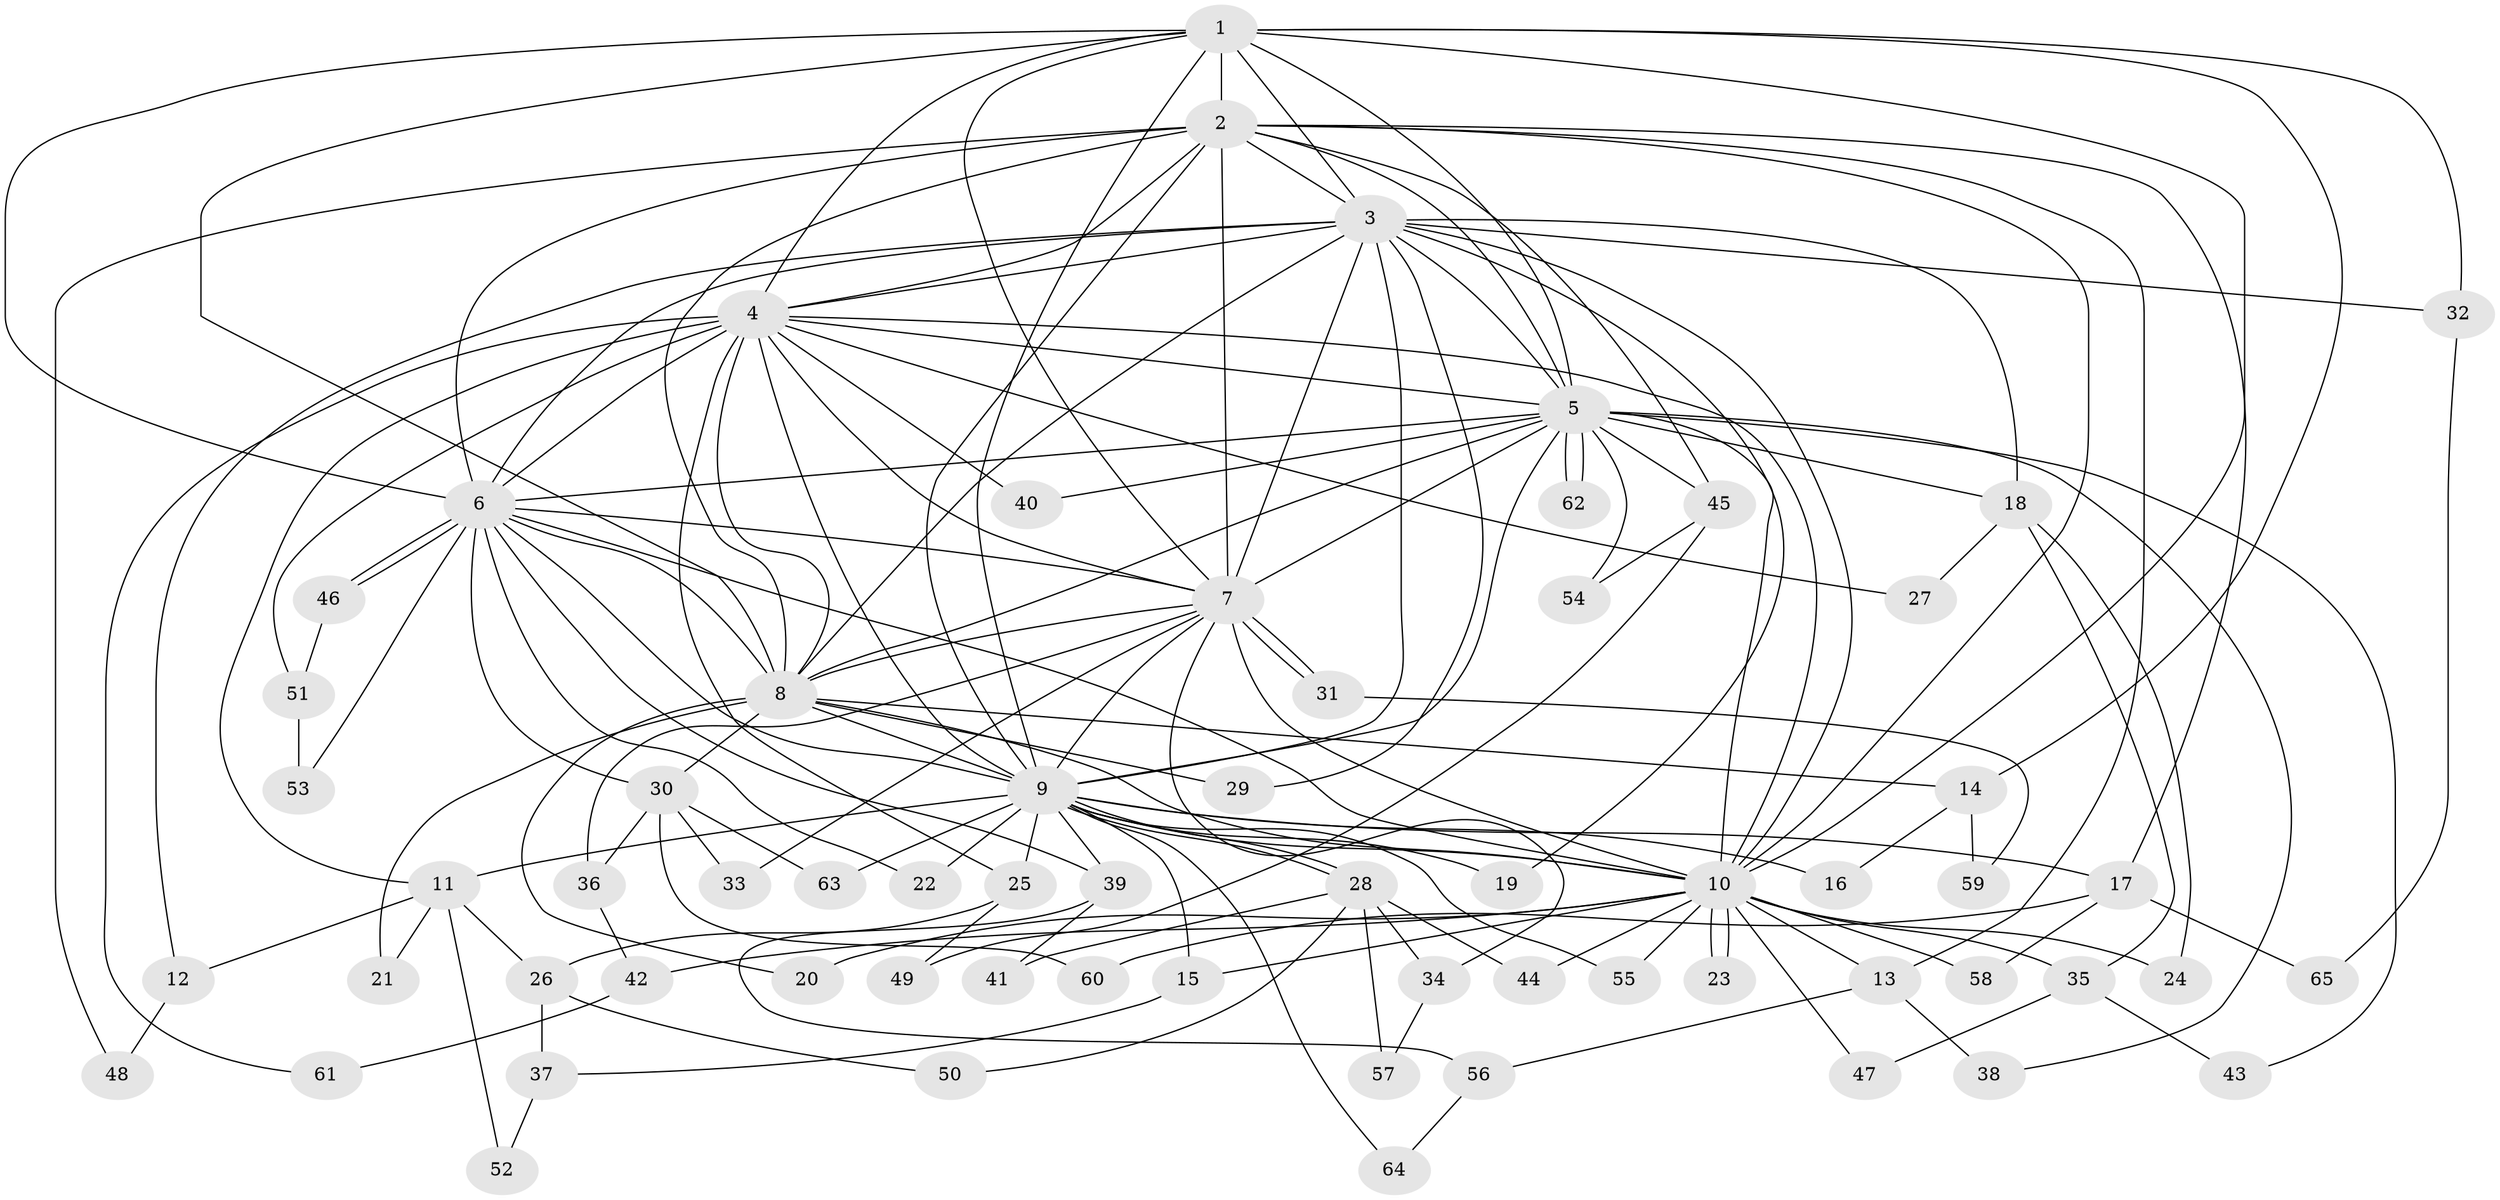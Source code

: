 // Generated by graph-tools (version 1.1) at 2025/49/03/09/25 03:49:44]
// undirected, 65 vertices, 155 edges
graph export_dot {
graph [start="1"]
  node [color=gray90,style=filled];
  1;
  2;
  3;
  4;
  5;
  6;
  7;
  8;
  9;
  10;
  11;
  12;
  13;
  14;
  15;
  16;
  17;
  18;
  19;
  20;
  21;
  22;
  23;
  24;
  25;
  26;
  27;
  28;
  29;
  30;
  31;
  32;
  33;
  34;
  35;
  36;
  37;
  38;
  39;
  40;
  41;
  42;
  43;
  44;
  45;
  46;
  47;
  48;
  49;
  50;
  51;
  52;
  53;
  54;
  55;
  56;
  57;
  58;
  59;
  60;
  61;
  62;
  63;
  64;
  65;
  1 -- 2;
  1 -- 3;
  1 -- 4;
  1 -- 5;
  1 -- 6;
  1 -- 7;
  1 -- 8;
  1 -- 9;
  1 -- 10;
  1 -- 14;
  1 -- 32;
  2 -- 3;
  2 -- 4;
  2 -- 5;
  2 -- 6;
  2 -- 7;
  2 -- 8;
  2 -- 9;
  2 -- 10;
  2 -- 13;
  2 -- 17;
  2 -- 45;
  2 -- 48;
  3 -- 4;
  3 -- 5;
  3 -- 6;
  3 -- 7;
  3 -- 8;
  3 -- 9;
  3 -- 10;
  3 -- 12;
  3 -- 18;
  3 -- 19;
  3 -- 29;
  3 -- 32;
  4 -- 5;
  4 -- 6;
  4 -- 7;
  4 -- 8;
  4 -- 9;
  4 -- 10;
  4 -- 11;
  4 -- 25;
  4 -- 27;
  4 -- 40;
  4 -- 51;
  4 -- 61;
  5 -- 6;
  5 -- 7;
  5 -- 8;
  5 -- 9;
  5 -- 10;
  5 -- 18;
  5 -- 38;
  5 -- 40;
  5 -- 43;
  5 -- 45;
  5 -- 54;
  5 -- 62;
  5 -- 62;
  6 -- 7;
  6 -- 8;
  6 -- 9;
  6 -- 10;
  6 -- 22;
  6 -- 30;
  6 -- 39;
  6 -- 46;
  6 -- 46;
  6 -- 53;
  7 -- 8;
  7 -- 9;
  7 -- 10;
  7 -- 31;
  7 -- 31;
  7 -- 33;
  7 -- 34;
  7 -- 36;
  8 -- 9;
  8 -- 10;
  8 -- 14;
  8 -- 20;
  8 -- 21;
  8 -- 29;
  8 -- 30;
  9 -- 10;
  9 -- 11;
  9 -- 15;
  9 -- 16;
  9 -- 17;
  9 -- 19;
  9 -- 22;
  9 -- 25;
  9 -- 28;
  9 -- 28;
  9 -- 39;
  9 -- 55;
  9 -- 63;
  9 -- 64;
  10 -- 13;
  10 -- 15;
  10 -- 20;
  10 -- 23;
  10 -- 23;
  10 -- 24;
  10 -- 35;
  10 -- 42;
  10 -- 44;
  10 -- 47;
  10 -- 55;
  10 -- 58;
  11 -- 12;
  11 -- 21;
  11 -- 26;
  11 -- 52;
  12 -- 48;
  13 -- 38;
  13 -- 56;
  14 -- 16;
  14 -- 59;
  15 -- 37;
  17 -- 58;
  17 -- 60;
  17 -- 65;
  18 -- 24;
  18 -- 27;
  18 -- 35;
  25 -- 26;
  25 -- 49;
  26 -- 37;
  26 -- 50;
  28 -- 34;
  28 -- 41;
  28 -- 44;
  28 -- 50;
  28 -- 57;
  30 -- 33;
  30 -- 36;
  30 -- 60;
  30 -- 63;
  31 -- 59;
  32 -- 65;
  34 -- 57;
  35 -- 43;
  35 -- 47;
  36 -- 42;
  37 -- 52;
  39 -- 41;
  39 -- 56;
  42 -- 61;
  45 -- 49;
  45 -- 54;
  46 -- 51;
  51 -- 53;
  56 -- 64;
}
